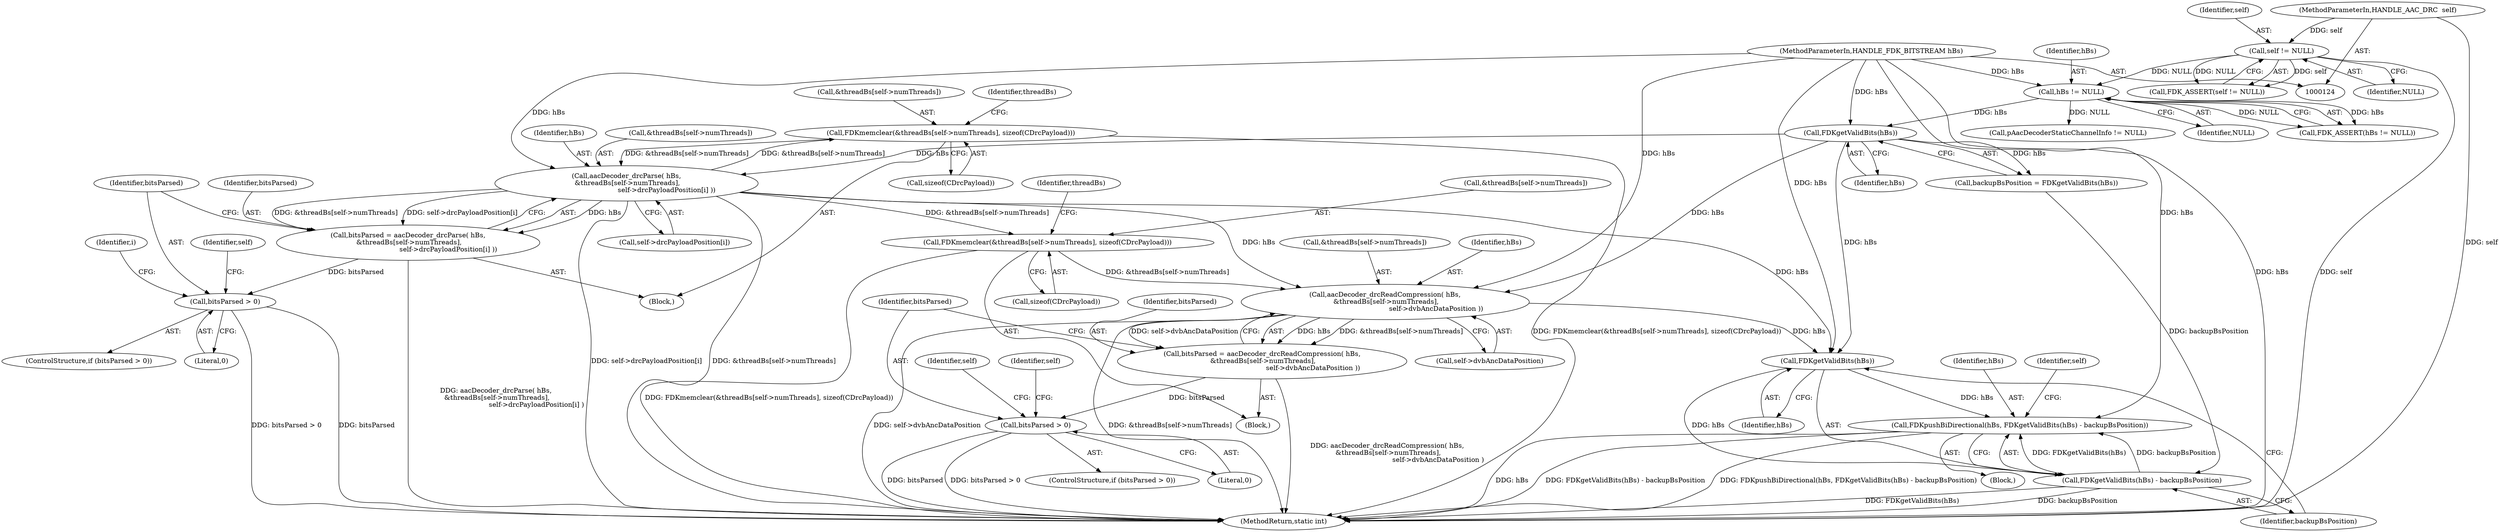 digraph "0_Android_5d4405f601fa11a8955fd7611532c982420e4206@array" {
"1000189" [label="(Call,FDKmemclear(&threadBs[self->numThreads], sizeof(CDrcPayload)))"];
"1000217" [label="(Call,aacDecoder_drcParse( hBs,\n &threadBs[self->numThreads],\n                                      self->drcPayloadPosition[i] ))"];
"1000168" [label="(Call,FDKgetValidBits(hBs))"];
"1000148" [label="(Call,hBs != NULL)"];
"1000126" [label="(MethodParameterIn,HANDLE_FDK_BITSTREAM hBs)"];
"1000144" [label="(Call,self != NULL)"];
"1000125" [label="(MethodParameterIn,HANDLE_AAC_DRC  self)"];
"1000189" [label="(Call,FDKmemclear(&threadBs[self->numThreads], sizeof(CDrcPayload)))"];
"1000215" [label="(Call,bitsParsed = aacDecoder_drcParse( hBs,\n &threadBs[self->numThreads],\n                                      self->drcPayloadPosition[i] ))"];
"1000231" [label="(Call,bitsParsed > 0)"];
"1000264" [label="(Call,FDKmemclear(&threadBs[self->numThreads], sizeof(CDrcPayload)))"];
"1000292" [label="(Call,aacDecoder_drcReadCompression( hBs,\n &threadBs[self->numThreads],\n                                                self->dvbAncDataPosition ))"];
"1000290" [label="(Call,bitsParsed = aacDecoder_drcReadCompression( hBs,\n &threadBs[self->numThreads],\n                                                self->dvbAncDataPosition ))"];
"1000304" [label="(Call,bitsParsed > 0)"];
"1000320" [label="(Call,FDKgetValidBits(hBs))"];
"1000317" [label="(Call,FDKpushBiDirectional(hBs, FDKgetValidBits(hBs) - backupBsPosition))"];
"1000319" [label="(Call,FDKgetValidBits(hBs) - backupBsPosition)"];
"1000168" [label="(Call,FDKgetValidBits(hBs))"];
"1000306" [label="(Literal,0)"];
"1000189" [label="(Call,FDKmemclear(&threadBs[self->numThreads], sizeof(CDrcPayload)))"];
"1000148" [label="(Call,hBs != NULL)"];
"1000190" [label="(Call,&threadBs[self->numThreads])"];
"1000217" [label="(Call,aacDecoder_drcParse( hBs,\n &threadBs[self->numThreads],\n                                      self->drcPayloadPosition[i] ))"];
"1000321" [label="(Identifier,hBs)"];
"1000318" [label="(Identifier,hBs)"];
"1000149" [label="(Identifier,hBs)"];
"1000278" [label="(Identifier,threadBs)"];
"1000203" [label="(Identifier,threadBs)"];
"1000196" [label="(Call,sizeof(CDrcPayload))"];
"1000169" [label="(Identifier,hBs)"];
"1000216" [label="(Identifier,bitsParsed)"];
"1000320" [label="(Call,FDKgetValidBits(hBs))"];
"1000294" [label="(Call,&threadBs[self->numThreads])"];
"1000293" [label="(Identifier,hBs)"];
"1000271" [label="(Call,sizeof(CDrcPayload))"];
"1000322" [label="(Identifier,backupBsPosition)"];
"1000218" [label="(Identifier,hBs)"];
"1000166" [label="(Call,backupBsPosition = FDKgetValidBits(hBs))"];
"1000233" [label="(Literal,0)"];
"1000225" [label="(Call,self->drcPayloadPosition[i])"];
"1000152" [label="(Call,pAacDecoderStaticChannelInfo != NULL)"];
"1000237" [label="(Identifier,self)"];
"1000317" [label="(Call,FDKpushBiDirectional(hBs, FDKgetValidBits(hBs) - backupBsPosition))"];
"1000187" [label="(Block,)"];
"1000145" [label="(Identifier,self)"];
"1000265" [label="(Call,&threadBs[self->numThreads])"];
"1000262" [label="(Block,)"];
"1000219" [label="(Call,&threadBs[self->numThreads])"];
"1000125" [label="(MethodParameterIn,HANDLE_AAC_DRC  self)"];
"1000186" [label="(Identifier,i)"];
"1000131" [label="(Block,)"];
"1000305" [label="(Identifier,bitsParsed)"];
"1000144" [label="(Call,self != NULL)"];
"1000143" [label="(Call,FDK_ASSERT(self != NULL))"];
"1000150" [label="(Identifier,NULL)"];
"1000290" [label="(Call,bitsParsed = aacDecoder_drcReadCompression( hBs,\n &threadBs[self->numThreads],\n                                                self->dvbAncDataPosition ))"];
"1000326" [label="(Identifier,self)"];
"1000264" [label="(Call,FDKmemclear(&threadBs[self->numThreads], sizeof(CDrcPayload)))"];
"1000232" [label="(Identifier,bitsParsed)"];
"1000292" [label="(Call,aacDecoder_drcReadCompression( hBs,\n &threadBs[self->numThreads],\n                                                self->dvbAncDataPosition ))"];
"1000215" [label="(Call,bitsParsed = aacDecoder_drcParse( hBs,\n &threadBs[self->numThreads],\n                                      self->drcPayloadPosition[i] ))"];
"1000291" [label="(Identifier,bitsParsed)"];
"1000146" [label="(Identifier,NULL)"];
"1000319" [label="(Call,FDKgetValidBits(hBs) - backupBsPosition)"];
"1000231" [label="(Call,bitsParsed > 0)"];
"1000310" [label="(Identifier,self)"];
"1000303" [label="(ControlStructure,if (bitsParsed > 0))"];
"1000230" [label="(ControlStructure,if (bitsParsed > 0))"];
"1000304" [label="(Call,bitsParsed > 0)"];
"1000147" [label="(Call,FDK_ASSERT(hBs != NULL))"];
"1000126" [label="(MethodParameterIn,HANDLE_FDK_BITSTREAM hBs)"];
"1000660" [label="(MethodReturn,static int)"];
"1000314" [label="(Identifier,self)"];
"1000300" [label="(Call,self->dvbAncDataPosition)"];
"1000189" -> "1000187"  [label="AST: "];
"1000189" -> "1000196"  [label="CFG: "];
"1000190" -> "1000189"  [label="AST: "];
"1000196" -> "1000189"  [label="AST: "];
"1000203" -> "1000189"  [label="CFG: "];
"1000189" -> "1000660"  [label="DDG: FDKmemclear(&threadBs[self->numThreads], sizeof(CDrcPayload))"];
"1000217" -> "1000189"  [label="DDG: &threadBs[self->numThreads]"];
"1000189" -> "1000217"  [label="DDG: &threadBs[self->numThreads]"];
"1000217" -> "1000215"  [label="AST: "];
"1000217" -> "1000225"  [label="CFG: "];
"1000218" -> "1000217"  [label="AST: "];
"1000219" -> "1000217"  [label="AST: "];
"1000225" -> "1000217"  [label="AST: "];
"1000215" -> "1000217"  [label="CFG: "];
"1000217" -> "1000660"  [label="DDG: self->drcPayloadPosition[i]"];
"1000217" -> "1000660"  [label="DDG: &threadBs[self->numThreads]"];
"1000217" -> "1000215"  [label="DDG: hBs"];
"1000217" -> "1000215"  [label="DDG: &threadBs[self->numThreads]"];
"1000217" -> "1000215"  [label="DDG: self->drcPayloadPosition[i]"];
"1000168" -> "1000217"  [label="DDG: hBs"];
"1000126" -> "1000217"  [label="DDG: hBs"];
"1000217" -> "1000264"  [label="DDG: &threadBs[self->numThreads]"];
"1000217" -> "1000292"  [label="DDG: hBs"];
"1000217" -> "1000320"  [label="DDG: hBs"];
"1000168" -> "1000166"  [label="AST: "];
"1000168" -> "1000169"  [label="CFG: "];
"1000169" -> "1000168"  [label="AST: "];
"1000166" -> "1000168"  [label="CFG: "];
"1000168" -> "1000166"  [label="DDG: hBs"];
"1000148" -> "1000168"  [label="DDG: hBs"];
"1000126" -> "1000168"  [label="DDG: hBs"];
"1000168" -> "1000292"  [label="DDG: hBs"];
"1000168" -> "1000320"  [label="DDG: hBs"];
"1000148" -> "1000147"  [label="AST: "];
"1000148" -> "1000150"  [label="CFG: "];
"1000149" -> "1000148"  [label="AST: "];
"1000150" -> "1000148"  [label="AST: "];
"1000147" -> "1000148"  [label="CFG: "];
"1000148" -> "1000147"  [label="DDG: hBs"];
"1000148" -> "1000147"  [label="DDG: NULL"];
"1000126" -> "1000148"  [label="DDG: hBs"];
"1000144" -> "1000148"  [label="DDG: NULL"];
"1000148" -> "1000152"  [label="DDG: NULL"];
"1000126" -> "1000124"  [label="AST: "];
"1000126" -> "1000660"  [label="DDG: hBs"];
"1000126" -> "1000292"  [label="DDG: hBs"];
"1000126" -> "1000317"  [label="DDG: hBs"];
"1000126" -> "1000320"  [label="DDG: hBs"];
"1000144" -> "1000143"  [label="AST: "];
"1000144" -> "1000146"  [label="CFG: "];
"1000145" -> "1000144"  [label="AST: "];
"1000146" -> "1000144"  [label="AST: "];
"1000143" -> "1000144"  [label="CFG: "];
"1000144" -> "1000660"  [label="DDG: self"];
"1000144" -> "1000143"  [label="DDG: self"];
"1000144" -> "1000143"  [label="DDG: NULL"];
"1000125" -> "1000144"  [label="DDG: self"];
"1000125" -> "1000124"  [label="AST: "];
"1000125" -> "1000660"  [label="DDG: self"];
"1000215" -> "1000187"  [label="AST: "];
"1000216" -> "1000215"  [label="AST: "];
"1000232" -> "1000215"  [label="CFG: "];
"1000215" -> "1000660"  [label="DDG: aacDecoder_drcParse( hBs,\n &threadBs[self->numThreads],\n                                      self->drcPayloadPosition[i] )"];
"1000215" -> "1000231"  [label="DDG: bitsParsed"];
"1000231" -> "1000230"  [label="AST: "];
"1000231" -> "1000233"  [label="CFG: "];
"1000232" -> "1000231"  [label="AST: "];
"1000233" -> "1000231"  [label="AST: "];
"1000237" -> "1000231"  [label="CFG: "];
"1000186" -> "1000231"  [label="CFG: "];
"1000231" -> "1000660"  [label="DDG: bitsParsed > 0"];
"1000231" -> "1000660"  [label="DDG: bitsParsed"];
"1000264" -> "1000262"  [label="AST: "];
"1000264" -> "1000271"  [label="CFG: "];
"1000265" -> "1000264"  [label="AST: "];
"1000271" -> "1000264"  [label="AST: "];
"1000278" -> "1000264"  [label="CFG: "];
"1000264" -> "1000660"  [label="DDG: FDKmemclear(&threadBs[self->numThreads], sizeof(CDrcPayload))"];
"1000264" -> "1000292"  [label="DDG: &threadBs[self->numThreads]"];
"1000292" -> "1000290"  [label="AST: "];
"1000292" -> "1000300"  [label="CFG: "];
"1000293" -> "1000292"  [label="AST: "];
"1000294" -> "1000292"  [label="AST: "];
"1000300" -> "1000292"  [label="AST: "];
"1000290" -> "1000292"  [label="CFG: "];
"1000292" -> "1000660"  [label="DDG: &threadBs[self->numThreads]"];
"1000292" -> "1000660"  [label="DDG: self->dvbAncDataPosition"];
"1000292" -> "1000290"  [label="DDG: hBs"];
"1000292" -> "1000290"  [label="DDG: &threadBs[self->numThreads]"];
"1000292" -> "1000290"  [label="DDG: self->dvbAncDataPosition"];
"1000292" -> "1000320"  [label="DDG: hBs"];
"1000290" -> "1000262"  [label="AST: "];
"1000291" -> "1000290"  [label="AST: "];
"1000305" -> "1000290"  [label="CFG: "];
"1000290" -> "1000660"  [label="DDG: aacDecoder_drcReadCompression( hBs,\n &threadBs[self->numThreads],\n                                                self->dvbAncDataPosition )"];
"1000290" -> "1000304"  [label="DDG: bitsParsed"];
"1000304" -> "1000303"  [label="AST: "];
"1000304" -> "1000306"  [label="CFG: "];
"1000305" -> "1000304"  [label="AST: "];
"1000306" -> "1000304"  [label="AST: "];
"1000310" -> "1000304"  [label="CFG: "];
"1000314" -> "1000304"  [label="CFG: "];
"1000304" -> "1000660"  [label="DDG: bitsParsed > 0"];
"1000304" -> "1000660"  [label="DDG: bitsParsed"];
"1000320" -> "1000319"  [label="AST: "];
"1000320" -> "1000321"  [label="CFG: "];
"1000321" -> "1000320"  [label="AST: "];
"1000322" -> "1000320"  [label="CFG: "];
"1000320" -> "1000317"  [label="DDG: hBs"];
"1000320" -> "1000319"  [label="DDG: hBs"];
"1000317" -> "1000131"  [label="AST: "];
"1000317" -> "1000319"  [label="CFG: "];
"1000318" -> "1000317"  [label="AST: "];
"1000319" -> "1000317"  [label="AST: "];
"1000326" -> "1000317"  [label="CFG: "];
"1000317" -> "1000660"  [label="DDG: hBs"];
"1000317" -> "1000660"  [label="DDG: FDKgetValidBits(hBs) - backupBsPosition"];
"1000317" -> "1000660"  [label="DDG: FDKpushBiDirectional(hBs, FDKgetValidBits(hBs) - backupBsPosition)"];
"1000319" -> "1000317"  [label="DDG: FDKgetValidBits(hBs)"];
"1000319" -> "1000317"  [label="DDG: backupBsPosition"];
"1000319" -> "1000322"  [label="CFG: "];
"1000322" -> "1000319"  [label="AST: "];
"1000319" -> "1000660"  [label="DDG: backupBsPosition"];
"1000319" -> "1000660"  [label="DDG: FDKgetValidBits(hBs)"];
"1000166" -> "1000319"  [label="DDG: backupBsPosition"];
}
